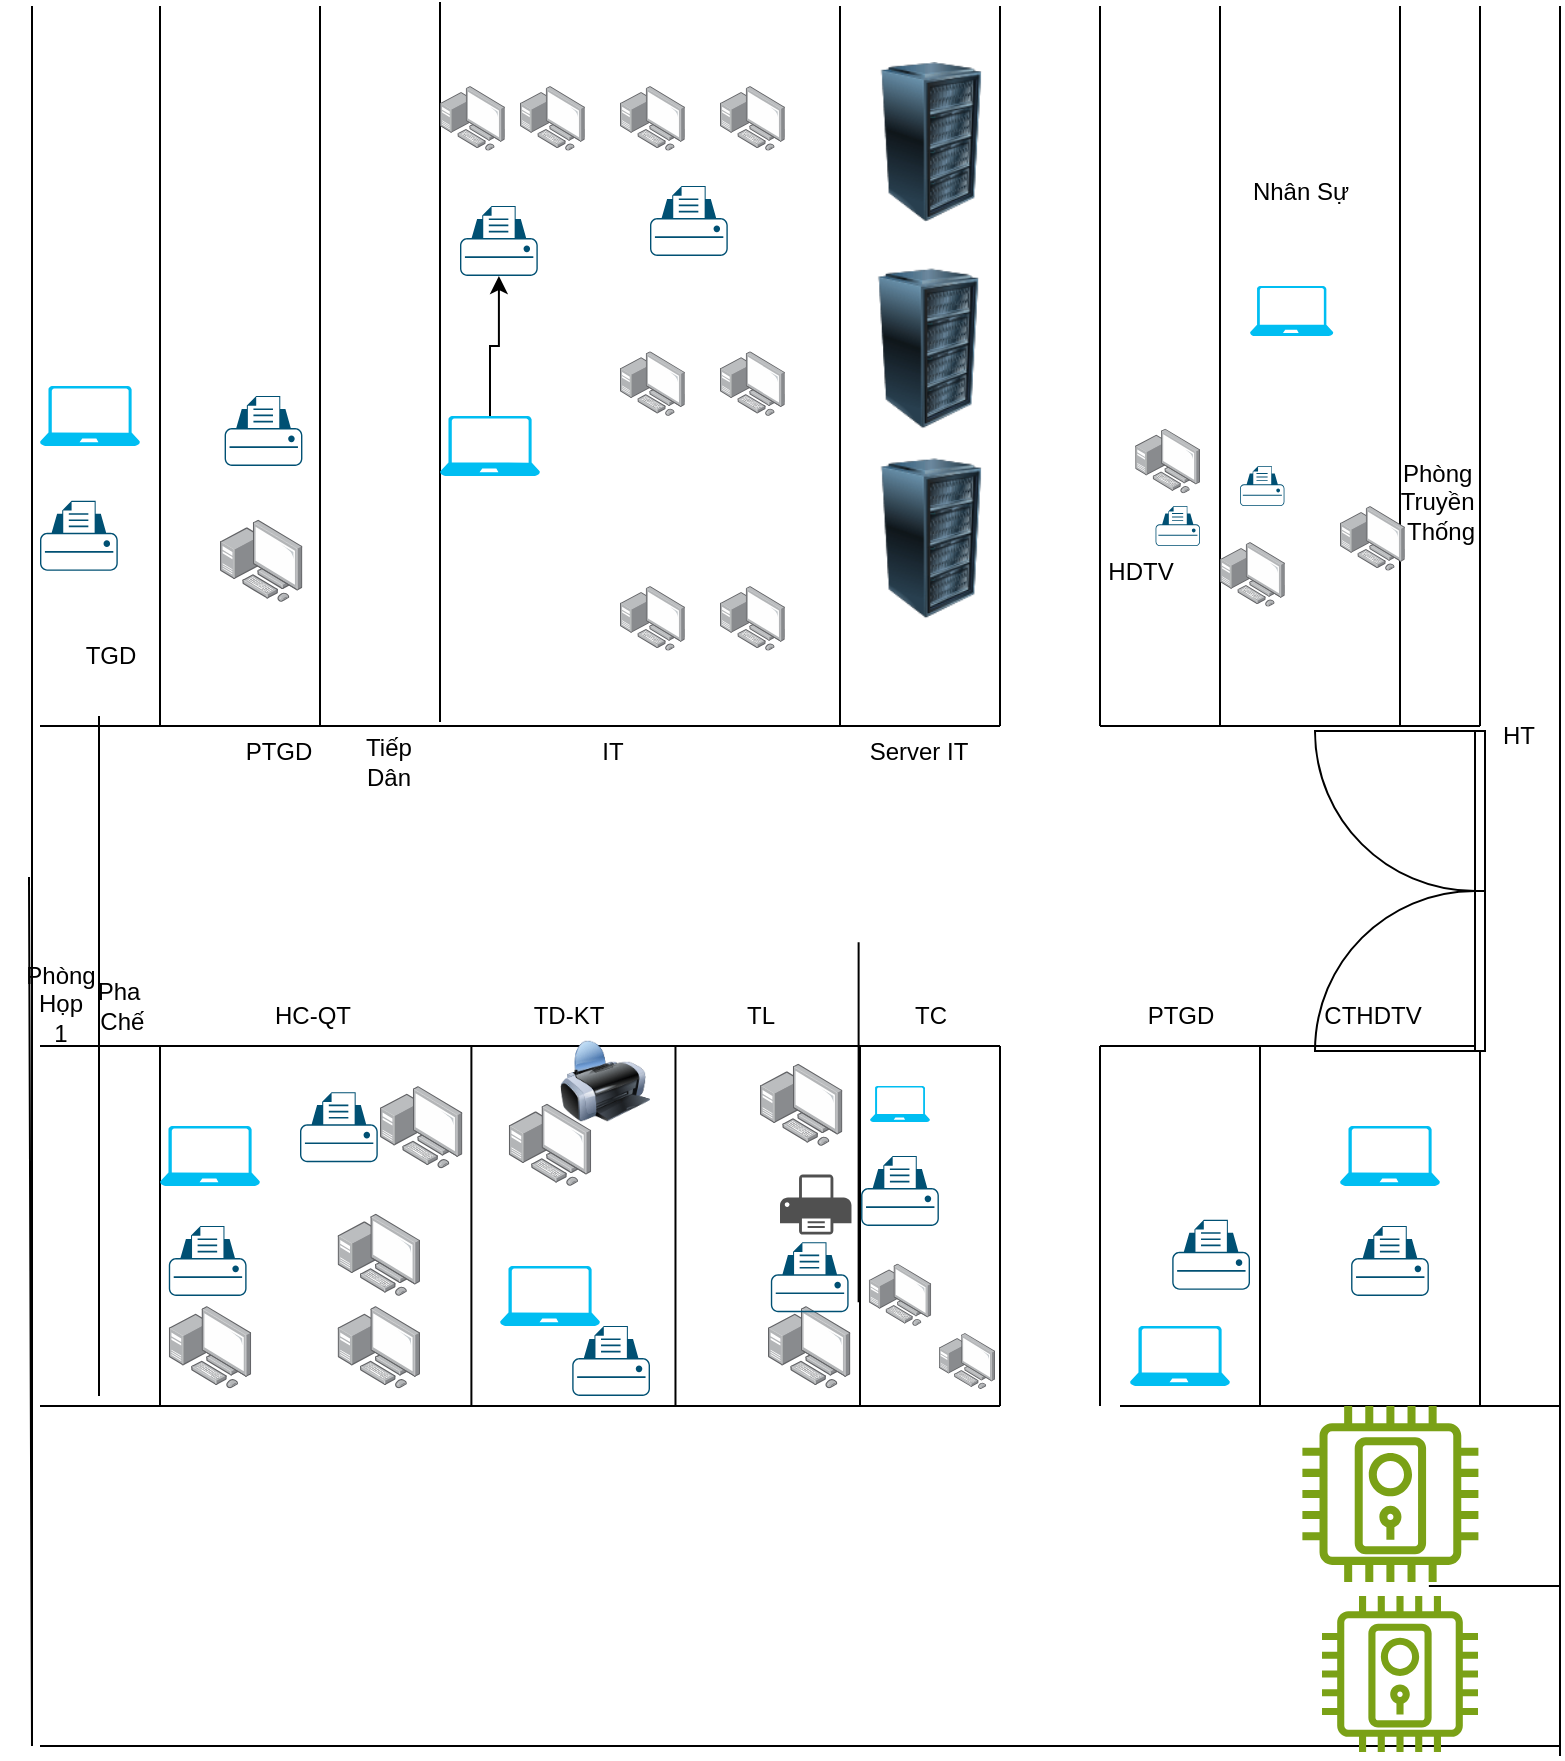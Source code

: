 <mxfile version="22.1.11" type="github">
  <diagram name="Page-1" id="xgVY4OVRC5Y2KXeyJmMS">
    <mxGraphModel dx="794" dy="1818" grid="1" gridSize="10" guides="1" tooltips="1" connect="1" arrows="1" fold="1" page="1" pageScale="1" pageWidth="850" pageHeight="1100" math="0" shadow="0">
      <root>
        <mxCell id="0" />
        <mxCell id="1" parent="0" />
        <mxCell id="HHhUiTr5qR7hJuiNgqs5-1" value="" style="endArrow=none;html=1;rounded=0;" edge="1" parent="1">
          <mxGeometry width="50" height="50" relative="1" as="geometry">
            <mxPoint x="40" y="360" as="sourcePoint" />
            <mxPoint x="520" y="360" as="targetPoint" />
          </mxGeometry>
        </mxCell>
        <mxCell id="HHhUiTr5qR7hJuiNgqs5-2" value="" style="endArrow=none;html=1;rounded=0;" edge="1" parent="1">
          <mxGeometry width="50" height="50" relative="1" as="geometry">
            <mxPoint x="570" y="360" as="sourcePoint" />
            <mxPoint x="760" y="360" as="targetPoint" />
          </mxGeometry>
        </mxCell>
        <mxCell id="HHhUiTr5qR7hJuiNgqs5-3" value="" style="endArrow=none;html=1;rounded=0;" edge="1" parent="1">
          <mxGeometry width="50" height="50" relative="1" as="geometry">
            <mxPoint x="520" y="360" as="sourcePoint" />
            <mxPoint x="520" as="targetPoint" />
          </mxGeometry>
        </mxCell>
        <mxCell id="HHhUiTr5qR7hJuiNgqs5-4" value="" style="endArrow=none;html=1;rounded=0;" edge="1" parent="1">
          <mxGeometry width="50" height="50" relative="1" as="geometry">
            <mxPoint x="570" y="360" as="sourcePoint" />
            <mxPoint x="570" as="targetPoint" />
          </mxGeometry>
        </mxCell>
        <mxCell id="HHhUiTr5qR7hJuiNgqs5-5" value="" style="endArrow=none;html=1;rounded=0;" edge="1" parent="1">
          <mxGeometry width="50" height="50" relative="1" as="geometry">
            <mxPoint x="40" y="520" as="sourcePoint" />
            <mxPoint x="520" y="520" as="targetPoint" />
          </mxGeometry>
        </mxCell>
        <mxCell id="HHhUiTr5qR7hJuiNgqs5-6" value="" style="endArrow=none;html=1;rounded=0;" edge="1" parent="1">
          <mxGeometry width="50" height="50" relative="1" as="geometry">
            <mxPoint x="570" y="520" as="sourcePoint" />
            <mxPoint x="760" y="520" as="targetPoint" />
          </mxGeometry>
        </mxCell>
        <mxCell id="HHhUiTr5qR7hJuiNgqs5-8" value="" style="endArrow=none;html=1;rounded=0;" edge="1" parent="1">
          <mxGeometry width="50" height="50" relative="1" as="geometry">
            <mxPoint x="440" y="360" as="sourcePoint" />
            <mxPoint x="440" as="targetPoint" />
          </mxGeometry>
        </mxCell>
        <mxCell id="HHhUiTr5qR7hJuiNgqs5-9" value="" style="endArrow=none;html=1;rounded=0;" edge="1" parent="1">
          <mxGeometry width="50" height="50" relative="1" as="geometry">
            <mxPoint x="240" y="358" as="sourcePoint" />
            <mxPoint x="240" y="-2" as="targetPoint" />
          </mxGeometry>
        </mxCell>
        <mxCell id="HHhUiTr5qR7hJuiNgqs5-10" value="" style="endArrow=none;html=1;rounded=0;" edge="1" parent="1">
          <mxGeometry width="50" height="50" relative="1" as="geometry">
            <mxPoint x="180" y="360" as="sourcePoint" />
            <mxPoint x="180" as="targetPoint" />
          </mxGeometry>
        </mxCell>
        <mxCell id="HHhUiTr5qR7hJuiNgqs5-11" value="" style="endArrow=none;html=1;rounded=0;" edge="1" parent="1">
          <mxGeometry width="50" height="50" relative="1" as="geometry">
            <mxPoint x="100" y="360" as="sourcePoint" />
            <mxPoint x="100" as="targetPoint" />
          </mxGeometry>
        </mxCell>
        <mxCell id="HHhUiTr5qR7hJuiNgqs5-12" value="" style="endArrow=none;html=1;rounded=0;" edge="1" parent="1">
          <mxGeometry width="50" height="50" relative="1" as="geometry">
            <mxPoint x="69.5" y="425" as="sourcePoint" />
            <mxPoint x="69.5" y="355" as="targetPoint" />
            <Array as="points">
              <mxPoint x="69.5" y="695" />
            </Array>
          </mxGeometry>
        </mxCell>
        <mxCell id="HHhUiTr5qR7hJuiNgqs5-13" value="" style="endArrow=none;html=1;rounded=0;" edge="1" parent="1">
          <mxGeometry width="50" height="50" relative="1" as="geometry">
            <mxPoint x="100" y="590" as="sourcePoint" />
            <mxPoint x="100" y="520" as="targetPoint" />
            <Array as="points">
              <mxPoint x="100" y="700" />
            </Array>
          </mxGeometry>
        </mxCell>
        <mxCell id="HHhUiTr5qR7hJuiNgqs5-15" value="" style="endArrow=none;html=1;rounded=0;" edge="1" parent="1">
          <mxGeometry width="50" height="50" relative="1" as="geometry">
            <mxPoint x="255.7" y="590" as="sourcePoint" />
            <mxPoint x="255.7" y="520" as="targetPoint" />
            <Array as="points">
              <mxPoint x="255.7" y="700" />
            </Array>
          </mxGeometry>
        </mxCell>
        <mxCell id="HHhUiTr5qR7hJuiNgqs5-16" value="" style="endArrow=none;html=1;rounded=0;" edge="1" parent="1">
          <mxGeometry width="50" height="50" relative="1" as="geometry">
            <mxPoint x="449.31" y="538.1" as="sourcePoint" />
            <mxPoint x="449.31" y="468.1" as="targetPoint" />
            <Array as="points">
              <mxPoint x="449.31" y="648.1" />
            </Array>
          </mxGeometry>
        </mxCell>
        <mxCell id="HHhUiTr5qR7hJuiNgqs5-17" value="" style="endArrow=none;html=1;rounded=0;" edge="1" parent="1">
          <mxGeometry width="50" height="50" relative="1" as="geometry">
            <mxPoint x="520" y="590" as="sourcePoint" />
            <mxPoint x="520" y="520" as="targetPoint" />
            <Array as="points">
              <mxPoint x="520" y="700" />
            </Array>
          </mxGeometry>
        </mxCell>
        <mxCell id="HHhUiTr5qR7hJuiNgqs5-18" value="" style="endArrow=none;html=1;rounded=0;" edge="1" parent="1">
          <mxGeometry width="50" height="50" relative="1" as="geometry">
            <mxPoint x="450" y="590" as="sourcePoint" />
            <mxPoint x="450" y="520" as="targetPoint" />
            <Array as="points">
              <mxPoint x="450" y="700" />
            </Array>
          </mxGeometry>
        </mxCell>
        <mxCell id="HHhUiTr5qR7hJuiNgqs5-19" value="" style="endArrow=none;html=1;rounded=0;" edge="1" parent="1">
          <mxGeometry width="50" height="50" relative="1" as="geometry">
            <mxPoint x="570" y="590" as="sourcePoint" />
            <mxPoint x="570" y="520" as="targetPoint" />
            <Array as="points">
              <mxPoint x="570" y="700" />
            </Array>
          </mxGeometry>
        </mxCell>
        <mxCell id="HHhUiTr5qR7hJuiNgqs5-20" value="" style="endArrow=none;html=1;rounded=0;" edge="1" parent="1">
          <mxGeometry width="50" height="50" relative="1" as="geometry">
            <mxPoint x="650" y="590" as="sourcePoint" />
            <mxPoint x="650" y="520" as="targetPoint" />
            <Array as="points">
              <mxPoint x="650" y="700" />
            </Array>
          </mxGeometry>
        </mxCell>
        <mxCell id="HHhUiTr5qR7hJuiNgqs5-22" value="" style="endArrow=none;html=1;rounded=0;" edge="1" parent="1">
          <mxGeometry width="50" height="50" relative="1" as="geometry">
            <mxPoint x="630" y="360" as="sourcePoint" />
            <mxPoint x="630" as="targetPoint" />
          </mxGeometry>
        </mxCell>
        <mxCell id="HHhUiTr5qR7hJuiNgqs5-23" value="" style="endArrow=none;html=1;rounded=0;" edge="1" parent="1">
          <mxGeometry width="50" height="50" relative="1" as="geometry">
            <mxPoint x="40" y="700" as="sourcePoint" />
            <mxPoint x="520" y="700" as="targetPoint" />
          </mxGeometry>
        </mxCell>
        <mxCell id="HHhUiTr5qR7hJuiNgqs5-24" value="" style="endArrow=none;html=1;rounded=0;" edge="1" parent="1">
          <mxGeometry width="50" height="50" relative="1" as="geometry">
            <mxPoint x="580" y="700" as="sourcePoint" />
            <mxPoint x="800" y="700" as="targetPoint" />
          </mxGeometry>
        </mxCell>
        <mxCell id="HHhUiTr5qR7hJuiNgqs5-26" value="" style="endArrow=none;html=1;rounded=0;" edge="1" parent="1">
          <mxGeometry width="50" height="50" relative="1" as="geometry">
            <mxPoint x="720" y="360" as="sourcePoint" />
            <mxPoint x="720" as="targetPoint" />
          </mxGeometry>
        </mxCell>
        <mxCell id="HHhUiTr5qR7hJuiNgqs5-27" value="" style="endArrow=none;html=1;rounded=0;" edge="1" parent="1">
          <mxGeometry width="50" height="50" relative="1" as="geometry">
            <mxPoint x="760" y="360" as="sourcePoint" />
            <mxPoint x="760" as="targetPoint" />
          </mxGeometry>
        </mxCell>
        <mxCell id="HHhUiTr5qR7hJuiNgqs5-29" value="" style="endArrow=none;html=1;rounded=0;" edge="1" parent="1">
          <mxGeometry width="50" height="50" relative="1" as="geometry">
            <mxPoint x="800" y="700" as="sourcePoint" />
            <mxPoint x="800" as="targetPoint" />
          </mxGeometry>
        </mxCell>
        <mxCell id="HHhUiTr5qR7hJuiNgqs5-30" value="" style="endArrow=none;html=1;rounded=0;" edge="1" parent="1">
          <mxGeometry width="50" height="50" relative="1" as="geometry">
            <mxPoint x="760" y="590" as="sourcePoint" />
            <mxPoint x="760" y="520" as="targetPoint" />
            <Array as="points">
              <mxPoint x="760" y="700" />
            </Array>
          </mxGeometry>
        </mxCell>
        <mxCell id="HHhUiTr5qR7hJuiNgqs5-31" value="" style="verticalLabelPosition=bottom;html=1;verticalAlign=top;align=center;shape=mxgraph.floorplan.doorUneven;dx=0.5;rotation=90;" vertex="1" parent="1">
          <mxGeometry x="640" y="400" width="160" height="85" as="geometry" />
        </mxCell>
        <mxCell id="HHhUiTr5qR7hJuiNgqs5-32" value="HT" style="text;html=1;align=center;verticalAlign=middle;resizable=0;points=[];autosize=1;strokeColor=none;fillColor=none;" vertex="1" parent="1">
          <mxGeometry x="759" y="350" width="40" height="30" as="geometry" />
        </mxCell>
        <mxCell id="HHhUiTr5qR7hJuiNgqs5-33" value="&lt;div&gt;Phòng&amp;nbsp;&lt;/div&gt;&lt;div&gt;Truyền&amp;nbsp;&lt;/div&gt;&lt;div&gt;Thống&lt;br&gt;&lt;/div&gt;&lt;div&gt;&lt;br&gt;&lt;/div&gt;" style="text;html=1;align=center;verticalAlign=middle;resizable=0;points=[];autosize=1;strokeColor=none;fillColor=none;" vertex="1" parent="1">
          <mxGeometry x="710" y="220" width="60" height="70" as="geometry" />
        </mxCell>
        <mxCell id="HHhUiTr5qR7hJuiNgqs5-39" value="" style="verticalLabelPosition=bottom;html=1;verticalAlign=top;align=center;strokeColor=none;fillColor=#00BEF2;shape=mxgraph.azure.laptop;pointerEvents=1;" vertex="1" parent="1">
          <mxGeometry x="645" y="140" width="41.67" height="25" as="geometry" />
        </mxCell>
        <mxCell id="HHhUiTr5qR7hJuiNgqs5-40" value="" style="points=[[0.22,0.185,0],[0.5,0,0],[0.78,0.185,0],[0.975,0.49,0],[1,0.73,0],[0.975,0.97,0],[0.5,1,0],[0.025,0.97,0],[0,0.73,0],[0.025,0.49,0]];verticalLabelPosition=bottom;sketch=0;html=1;verticalAlign=top;aspect=fixed;align=center;pointerEvents=1;shape=mxgraph.cisco19.printer;fillColor=#005073;strokeColor=none;" vertex="1" parent="1">
          <mxGeometry x="640" y="230" width="22.22" height="20" as="geometry" />
        </mxCell>
        <mxCell id="HHhUiTr5qR7hJuiNgqs5-41" value="" style="image;points=[];aspect=fixed;html=1;align=center;shadow=0;dashed=0;image=img/lib/allied_telesis/computer_and_terminals/Personal_Computer_with_Server.svg;" vertex="1" parent="1">
          <mxGeometry x="587.6" y="211.3" width="32.4" height="32.4" as="geometry" />
        </mxCell>
        <mxCell id="HHhUiTr5qR7hJuiNgqs5-42" value="HDTV" style="text;html=1;align=center;verticalAlign=middle;resizable=0;points=[];autosize=1;strokeColor=none;fillColor=none;" vertex="1" parent="1">
          <mxGeometry x="560" y="268" width="60" height="30" as="geometry" />
        </mxCell>
        <mxCell id="HHhUiTr5qR7hJuiNgqs5-43" value="Nhân Sự" style="text;html=1;align=center;verticalAlign=middle;resizable=0;points=[];autosize=1;strokeColor=none;fillColor=none;" vertex="1" parent="1">
          <mxGeometry x="635" y="78" width="70" height="30" as="geometry" />
        </mxCell>
        <mxCell id="HHhUiTr5qR7hJuiNgqs5-44" value="Server IT" style="text;html=1;align=center;verticalAlign=middle;resizable=0;points=[];autosize=1;strokeColor=none;fillColor=none;" vertex="1" parent="1">
          <mxGeometry x="444.31" y="358" width="70" height="30" as="geometry" />
        </mxCell>
        <mxCell id="HHhUiTr5qR7hJuiNgqs5-45" value="IT" style="text;html=1;align=center;verticalAlign=middle;resizable=0;points=[];autosize=1;strokeColor=none;fillColor=none;" vertex="1" parent="1">
          <mxGeometry x="310.56" y="358" width="30" height="30" as="geometry" />
        </mxCell>
        <mxCell id="HHhUiTr5qR7hJuiNgqs5-46" value="" style="image;points=[];aspect=fixed;html=1;align=center;shadow=0;dashed=0;image=img/lib/allied_telesis/computer_and_terminals/Personal_Computer_with_Server.svg;" vertex="1" parent="1">
          <mxGeometry x="330" y="290" width="32.4" height="32.4" as="geometry" />
        </mxCell>
        <mxCell id="HHhUiTr5qR7hJuiNgqs5-47" value="" style="image;points=[];aspect=fixed;html=1;align=center;shadow=0;dashed=0;image=img/lib/allied_telesis/computer_and_terminals/Personal_Computer_with_Server.svg;" vertex="1" parent="1">
          <mxGeometry x="380" y="290" width="32.4" height="32.4" as="geometry" />
        </mxCell>
        <mxCell id="HHhUiTr5qR7hJuiNgqs5-48" value="" style="image;points=[];aspect=fixed;html=1;align=center;shadow=0;dashed=0;image=img/lib/allied_telesis/computer_and_terminals/Personal_Computer_with_Server.svg;" vertex="1" parent="1">
          <mxGeometry x="380" y="172.6" width="32.4" height="32.4" as="geometry" />
        </mxCell>
        <mxCell id="HHhUiTr5qR7hJuiNgqs5-49" value="" style="image;points=[];aspect=fixed;html=1;align=center;shadow=0;dashed=0;image=img/lib/allied_telesis/computer_and_terminals/Personal_Computer_with_Server.svg;" vertex="1" parent="1">
          <mxGeometry x="380" y="40" width="32.4" height="32.4" as="geometry" />
        </mxCell>
        <mxCell id="HHhUiTr5qR7hJuiNgqs5-50" value="" style="image;points=[];aspect=fixed;html=1;align=center;shadow=0;dashed=0;image=img/lib/allied_telesis/computer_and_terminals/Personal_Computer_with_Server.svg;" vertex="1" parent="1">
          <mxGeometry x="330" y="172.6" width="32.4" height="32.4" as="geometry" />
        </mxCell>
        <mxCell id="HHhUiTr5qR7hJuiNgqs5-51" value="" style="image;points=[];aspect=fixed;html=1;align=center;shadow=0;dashed=0;image=img/lib/allied_telesis/computer_and_terminals/Personal_Computer_with_Server.svg;" vertex="1" parent="1">
          <mxGeometry x="330" y="40" width="32.4" height="32.4" as="geometry" />
        </mxCell>
        <mxCell id="HHhUiTr5qR7hJuiNgqs5-52" value="" style="image;points=[];aspect=fixed;html=1;align=center;shadow=0;dashed=0;image=img/lib/allied_telesis/computer_and_terminals/Personal_Computer_with_Server.svg;" vertex="1" parent="1">
          <mxGeometry x="280" y="40.0" width="32.4" height="32.4" as="geometry" />
        </mxCell>
        <mxCell id="HHhUiTr5qR7hJuiNgqs5-53" value="" style="image;points=[];aspect=fixed;html=1;align=center;shadow=0;dashed=0;image=img/lib/allied_telesis/computer_and_terminals/Personal_Computer_with_Server.svg;" vertex="1" parent="1">
          <mxGeometry x="240" y="40" width="32.4" height="32.4" as="geometry" />
        </mxCell>
        <mxCell id="HHhUiTr5qR7hJuiNgqs5-60" value="" style="edgeStyle=orthogonalEdgeStyle;rounded=0;orthogonalLoop=1;jettySize=auto;html=1;" edge="1" parent="1" source="HHhUiTr5qR7hJuiNgqs5-54" target="HHhUiTr5qR7hJuiNgqs5-55">
          <mxGeometry relative="1" as="geometry" />
        </mxCell>
        <mxCell id="HHhUiTr5qR7hJuiNgqs5-54" value="" style="verticalLabelPosition=bottom;html=1;verticalAlign=top;align=center;strokeColor=none;fillColor=#00BEF2;shape=mxgraph.azure.laptop;pointerEvents=1;" vertex="1" parent="1">
          <mxGeometry x="240" y="205" width="50" height="30" as="geometry" />
        </mxCell>
        <mxCell id="HHhUiTr5qR7hJuiNgqs5-55" value="" style="points=[[0.22,0.185,0],[0.5,0,0],[0.78,0.185,0],[0.975,0.49,0],[1,0.73,0],[0.975,0.97,0],[0.5,1,0],[0.025,0.97,0],[0,0.73,0],[0.025,0.49,0]];verticalLabelPosition=bottom;sketch=0;html=1;verticalAlign=top;aspect=fixed;align=center;pointerEvents=1;shape=mxgraph.cisco19.printer;fillColor=#005073;strokeColor=none;" vertex="1" parent="1">
          <mxGeometry x="250" y="100" width="38.89" height="35" as="geometry" />
        </mxCell>
        <mxCell id="HHhUiTr5qR7hJuiNgqs5-56" value="" style="points=[[0.22,0.185,0],[0.5,0,0],[0.78,0.185,0],[0.975,0.49,0],[1,0.73,0],[0.975,0.97,0],[0.5,1,0],[0.025,0.97,0],[0,0.73,0],[0.025,0.49,0]];verticalLabelPosition=bottom;sketch=0;html=1;verticalAlign=top;aspect=fixed;align=center;pointerEvents=1;shape=mxgraph.cisco19.printer;fillColor=#005073;strokeColor=none;" vertex="1" parent="1">
          <mxGeometry x="345" y="90" width="38.89" height="35" as="geometry" />
        </mxCell>
        <mxCell id="HHhUiTr5qR7hJuiNgqs5-57" value="" style="image;points=[];aspect=fixed;html=1;align=center;shadow=0;dashed=0;image=img/lib/allied_telesis/computer_and_terminals/Personal_Computer_with_Server.svg;" vertex="1" parent="1">
          <mxGeometry x="690" y="250" width="32.4" height="32.4" as="geometry" />
        </mxCell>
        <mxCell id="HHhUiTr5qR7hJuiNgqs5-58" value="" style="image;points=[];aspect=fixed;html=1;align=center;shadow=0;dashed=0;image=img/lib/allied_telesis/computer_and_terminals/Personal_Computer_with_Server.svg;" vertex="1" parent="1">
          <mxGeometry x="630" y="268" width="32.4" height="32.4" as="geometry" />
        </mxCell>
        <mxCell id="HHhUiTr5qR7hJuiNgqs5-59" value="&lt;div&gt;Tiếp&lt;/div&gt;&lt;div&gt;Dân&lt;br&gt;&lt;/div&gt;" style="text;html=1;align=center;verticalAlign=middle;resizable=0;points=[];autosize=1;strokeColor=none;fillColor=none;" vertex="1" parent="1">
          <mxGeometry x="188.8" y="358" width="50" height="40" as="geometry" />
        </mxCell>
        <mxCell id="HHhUiTr5qR7hJuiNgqs5-62" value="" style="image;points=[];aspect=fixed;html=1;align=center;shadow=0;dashed=0;image=img/lib/allied_telesis/computer_and_terminals/Personal_Computer_with_Server.svg;" vertex="1" parent="1">
          <mxGeometry x="130" y="256.8" width="41.2" height="41.2" as="geometry" />
        </mxCell>
        <mxCell id="HHhUiTr5qR7hJuiNgqs5-63" value="" style="points=[[0.22,0.185,0],[0.5,0,0],[0.78,0.185,0],[0.975,0.49,0],[1,0.73,0],[0.975,0.97,0],[0.5,1,0],[0.025,0.97,0],[0,0.73,0],[0.025,0.49,0]];verticalLabelPosition=bottom;sketch=0;html=1;verticalAlign=top;aspect=fixed;align=center;pointerEvents=1;shape=mxgraph.cisco19.printer;fillColor=#005073;strokeColor=none;" vertex="1" parent="1">
          <mxGeometry x="132.31" y="195" width="38.89" height="35" as="geometry" />
        </mxCell>
        <mxCell id="HHhUiTr5qR7hJuiNgqs5-64" value="PTGD" style="text;html=1;align=center;verticalAlign=middle;resizable=0;points=[];autosize=1;strokeColor=none;fillColor=none;" vertex="1" parent="1">
          <mxGeometry x="128.8" y="358" width="60" height="30" as="geometry" />
        </mxCell>
        <mxCell id="HHhUiTr5qR7hJuiNgqs5-65" value="TGD" style="text;html=1;align=center;verticalAlign=middle;resizable=0;points=[];autosize=1;strokeColor=none;fillColor=none;" vertex="1" parent="1">
          <mxGeometry x="50" y="310" width="50" height="30" as="geometry" />
        </mxCell>
        <mxCell id="HHhUiTr5qR7hJuiNgqs5-66" value="" style="verticalLabelPosition=bottom;html=1;verticalAlign=top;align=center;strokeColor=none;fillColor=#00BEF2;shape=mxgraph.azure.laptop;pointerEvents=1;" vertex="1" parent="1">
          <mxGeometry x="40" y="190" width="50" height="30" as="geometry" />
        </mxCell>
        <mxCell id="HHhUiTr5qR7hJuiNgqs5-67" value="" style="points=[[0.22,0.185,0],[0.5,0,0],[0.78,0.185,0],[0.975,0.49,0],[1,0.73,0],[0.975,0.97,0],[0.5,1,0],[0.025,0.97,0],[0,0.73,0],[0.025,0.49,0]];verticalLabelPosition=bottom;sketch=0;html=1;verticalAlign=top;aspect=fixed;align=center;pointerEvents=1;shape=mxgraph.cisco19.printer;fillColor=#005073;strokeColor=none;" vertex="1" parent="1">
          <mxGeometry x="40" y="247.4" width="38.89" height="35" as="geometry" />
        </mxCell>
        <mxCell id="HHhUiTr5qR7hJuiNgqs5-68" value="&lt;div&gt;Pha&lt;/div&gt;&lt;div&gt;&amp;nbsp;Chế&lt;br&gt;&lt;/div&gt;" style="text;html=1;align=center;verticalAlign=middle;resizable=0;points=[];autosize=1;strokeColor=none;fillColor=none;" vertex="1" parent="1">
          <mxGeometry x="54.45" y="480" width="50" height="40" as="geometry" />
        </mxCell>
        <mxCell id="HHhUiTr5qR7hJuiNgqs5-69" value="" style="verticalLabelPosition=bottom;html=1;verticalAlign=top;align=center;strokeColor=none;fillColor=#00BEF2;shape=mxgraph.azure.laptop;pointerEvents=1;" vertex="1" parent="1">
          <mxGeometry x="100" y="560" width="50" height="30" as="geometry" />
        </mxCell>
        <mxCell id="HHhUiTr5qR7hJuiNgqs5-71" value="" style="image;points=[];aspect=fixed;html=1;align=center;shadow=0;dashed=0;image=img/lib/allied_telesis/computer_and_terminals/Personal_Computer_with_Server.svg;" vertex="1" parent="1">
          <mxGeometry x="104.4" y="650" width="41.2" height="41.2" as="geometry" />
        </mxCell>
        <mxCell id="HHhUiTr5qR7hJuiNgqs5-72" value="" style="points=[[0.22,0.185,0],[0.5,0,0],[0.78,0.185,0],[0.975,0.49,0],[1,0.73,0],[0.975,0.97,0],[0.5,1,0],[0.025,0.97,0],[0,0.73,0],[0.025,0.49,0]];verticalLabelPosition=bottom;sketch=0;html=1;verticalAlign=top;aspect=fixed;align=center;pointerEvents=1;shape=mxgraph.cisco19.printer;fillColor=#005073;strokeColor=none;" vertex="1" parent="1">
          <mxGeometry x="104.4" y="610" width="38.89" height="35" as="geometry" />
        </mxCell>
        <mxCell id="HHhUiTr5qR7hJuiNgqs5-74" value="" style="image;points=[];aspect=fixed;html=1;align=center;shadow=0;dashed=0;image=img/lib/allied_telesis/computer_and_terminals/Personal_Computer_with_Server.svg;" vertex="1" parent="1">
          <mxGeometry x="188.8" y="650" width="41.2" height="41.2" as="geometry" />
        </mxCell>
        <mxCell id="HHhUiTr5qR7hJuiNgqs5-75" value="" style="image;points=[];aspect=fixed;html=1;align=center;shadow=0;dashed=0;image=img/lib/allied_telesis/computer_and_terminals/Personal_Computer_with_Server.svg;" vertex="1" parent="1">
          <mxGeometry x="210" y="540" width="41.2" height="41.2" as="geometry" />
        </mxCell>
        <mxCell id="HHhUiTr5qR7hJuiNgqs5-76" value="" style="image;points=[];aspect=fixed;html=1;align=center;shadow=0;dashed=0;image=img/lib/allied_telesis/computer_and_terminals/Personal_Computer_with_Server.svg;" vertex="1" parent="1">
          <mxGeometry x="188.8" y="603.8" width="41.2" height="41.2" as="geometry" />
        </mxCell>
        <mxCell id="HHhUiTr5qR7hJuiNgqs5-79" value="" style="points=[[0.22,0.185,0],[0.5,0,0],[0.78,0.185,0],[0.975,0.49,0],[1,0.73,0],[0.975,0.97,0],[0.5,1,0],[0.025,0.97,0],[0,0.73,0],[0.025,0.49,0]];verticalLabelPosition=bottom;sketch=0;html=1;verticalAlign=top;aspect=fixed;align=center;pointerEvents=1;shape=mxgraph.cisco19.printer;fillColor=#005073;strokeColor=none;" vertex="1" parent="1">
          <mxGeometry x="170" y="543.1" width="38.89" height="35" as="geometry" />
        </mxCell>
        <mxCell id="HHhUiTr5qR7hJuiNgqs5-80" value="HC-QT" style="text;html=1;align=center;verticalAlign=middle;resizable=0;points=[];autosize=1;strokeColor=none;fillColor=none;" vertex="1" parent="1">
          <mxGeometry x="145.6" y="490" width="60" height="30" as="geometry" />
        </mxCell>
        <mxCell id="HHhUiTr5qR7hJuiNgqs5-81" value="TD-KT" style="text;html=1;align=center;verticalAlign=middle;resizable=0;points=[];autosize=1;strokeColor=none;fillColor=none;" vertex="1" parent="1">
          <mxGeometry x="274.4" y="490" width="60" height="30" as="geometry" />
        </mxCell>
        <mxCell id="HHhUiTr5qR7hJuiNgqs5-82" value="" style="verticalLabelPosition=bottom;html=1;verticalAlign=top;align=center;strokeColor=none;fillColor=#00BEF2;shape=mxgraph.azure.laptop;pointerEvents=1;" vertex="1" parent="1">
          <mxGeometry x="270" y="630" width="50" height="30" as="geometry" />
        </mxCell>
        <mxCell id="HHhUiTr5qR7hJuiNgqs5-84" value="" style="points=[[0.22,0.185,0],[0.5,0,0],[0.78,0.185,0],[0.975,0.49,0],[1,0.73,0],[0.975,0.97,0],[0.5,1,0],[0.025,0.97,0],[0,0.73,0],[0.025,0.49,0]];verticalLabelPosition=bottom;sketch=0;html=1;verticalAlign=top;aspect=fixed;align=center;pointerEvents=1;shape=mxgraph.cisco19.printer;fillColor=#005073;strokeColor=none;" vertex="1" parent="1">
          <mxGeometry x="306.11" y="660" width="38.89" height="35" as="geometry" />
        </mxCell>
        <mxCell id="HHhUiTr5qR7hJuiNgqs5-85" value="" style="image;points=[];aspect=fixed;html=1;align=center;shadow=0;dashed=0;image=img/lib/allied_telesis/computer_and_terminals/Personal_Computer_with_Server.svg;" vertex="1" parent="1">
          <mxGeometry x="274.4" y="548.8" width="41.2" height="41.2" as="geometry" />
        </mxCell>
        <mxCell id="HHhUiTr5qR7hJuiNgqs5-86" value="" style="image;html=1;image=img/lib/clip_art/computers/Printer_128x128.png" vertex="1" parent="1">
          <mxGeometry x="300" y="515" width="45" height="45" as="geometry" />
        </mxCell>
        <mxCell id="HHhUiTr5qR7hJuiNgqs5-87" value="TL" style="text;html=1;align=center;verticalAlign=middle;resizable=0;points=[];autosize=1;strokeColor=none;fillColor=none;" vertex="1" parent="1">
          <mxGeometry x="380" y="490" width="40" height="30" as="geometry" />
        </mxCell>
        <mxCell id="HHhUiTr5qR7hJuiNgqs5-88" value="" style="image;points=[];aspect=fixed;html=1;align=center;shadow=0;dashed=0;image=img/lib/allied_telesis/computer_and_terminals/Personal_Computer_with_Server.svg;" vertex="1" parent="1">
          <mxGeometry x="400" y="528.8" width="41.2" height="41.2" as="geometry" />
        </mxCell>
        <mxCell id="HHhUiTr5qR7hJuiNgqs5-89" value="" style="image;points=[];aspect=fixed;html=1;align=center;shadow=0;dashed=0;image=img/lib/allied_telesis/computer_and_terminals/Personal_Computer_with_Server.svg;" vertex="1" parent="1">
          <mxGeometry x="404" y="650" width="41.2" height="41.2" as="geometry" />
        </mxCell>
        <mxCell id="HHhUiTr5qR7hJuiNgqs5-90" value="" style="sketch=0;pointerEvents=1;shadow=0;dashed=0;html=1;strokeColor=none;fillColor=#505050;labelPosition=center;verticalLabelPosition=bottom;verticalAlign=top;outlineConnect=0;align=center;shape=mxgraph.office.devices.printer;" vertex="1" parent="1">
          <mxGeometry x="410" y="584.3" width="35.74" height="30" as="geometry" />
        </mxCell>
        <mxCell id="HHhUiTr5qR7hJuiNgqs5-91" value="" style="points=[[0.22,0.185,0],[0.5,0,0],[0.78,0.185,0],[0.975,0.49,0],[1,0.73,0],[0.975,0.97,0],[0.5,1,0],[0.025,0.97,0],[0,0.73,0],[0.025,0.49,0]];verticalLabelPosition=bottom;sketch=0;html=1;verticalAlign=top;aspect=fixed;align=center;pointerEvents=1;shape=mxgraph.cisco19.printer;fillColor=#005073;strokeColor=none;" vertex="1" parent="1">
          <mxGeometry x="405.42" y="618.1" width="38.89" height="35" as="geometry" />
        </mxCell>
        <mxCell id="HHhUiTr5qR7hJuiNgqs5-92" value="TC" style="text;html=1;align=center;verticalAlign=middle;resizable=0;points=[];autosize=1;strokeColor=none;fillColor=none;" vertex="1" parent="1">
          <mxGeometry x="465" y="490" width="40" height="30" as="geometry" />
        </mxCell>
        <mxCell id="HHhUiTr5qR7hJuiNgqs5-93" value="" style="verticalLabelPosition=bottom;html=1;verticalAlign=top;align=center;strokeColor=none;fillColor=#00BEF2;shape=mxgraph.azure.laptop;pointerEvents=1;" vertex="1" parent="1">
          <mxGeometry x="455" y="540" width="30" height="18" as="geometry" />
        </mxCell>
        <mxCell id="HHhUiTr5qR7hJuiNgqs5-95" value="" style="endArrow=none;html=1;rounded=0;" edge="1" parent="1">
          <mxGeometry width="50" height="50" relative="1" as="geometry">
            <mxPoint x="357.74" y="590" as="sourcePoint" />
            <mxPoint x="357.74" y="520" as="targetPoint" />
            <Array as="points">
              <mxPoint x="357.74" y="700" />
            </Array>
          </mxGeometry>
        </mxCell>
        <mxCell id="HHhUiTr5qR7hJuiNgqs5-96" value="" style="points=[[0.22,0.185,0],[0.5,0,0],[0.78,0.185,0],[0.975,0.49,0],[1,0.73,0],[0.975,0.97,0],[0.5,1,0],[0.025,0.97,0],[0,0.73,0],[0.025,0.49,0]];verticalLabelPosition=bottom;sketch=0;html=1;verticalAlign=top;aspect=fixed;align=center;pointerEvents=1;shape=mxgraph.cisco19.printer;fillColor=#005073;strokeColor=none;" vertex="1" parent="1">
          <mxGeometry x="450.55" y="575" width="38.89" height="35" as="geometry" />
        </mxCell>
        <mxCell id="HHhUiTr5qR7hJuiNgqs5-97" value="" style="image;points=[];aspect=fixed;html=1;align=center;shadow=0;dashed=0;image=img/lib/allied_telesis/computer_and_terminals/Personal_Computer_with_Server.svg;" vertex="1" parent="1">
          <mxGeometry x="454.4" y="628.8" width="31.2" height="31.2" as="geometry" />
        </mxCell>
        <mxCell id="HHhUiTr5qR7hJuiNgqs5-98" value="" style="image;points=[];aspect=fixed;html=1;align=center;shadow=0;dashed=0;image=img/lib/allied_telesis/computer_and_terminals/Personal_Computer_with_Server.svg;" vertex="1" parent="1">
          <mxGeometry x="489.44" y="663.45" width="28.1" height="28.1" as="geometry" />
        </mxCell>
        <mxCell id="HHhUiTr5qR7hJuiNgqs5-99" value="PTGD " style="text;html=1;align=center;verticalAlign=middle;resizable=0;points=[];autosize=1;strokeColor=none;fillColor=none;" vertex="1" parent="1">
          <mxGeometry x="580" y="490.0" width="60" height="30" as="geometry" />
        </mxCell>
        <mxCell id="HHhUiTr5qR7hJuiNgqs5-100" value="" style="verticalLabelPosition=bottom;html=1;verticalAlign=top;align=center;strokeColor=none;fillColor=#00BEF2;shape=mxgraph.azure.laptop;pointerEvents=1;" vertex="1" parent="1">
          <mxGeometry x="690" y="560" width="50" height="30" as="geometry" />
        </mxCell>
        <mxCell id="HHhUiTr5qR7hJuiNgqs5-102" value="" style="points=[[0.22,0.185,0],[0.5,0,0],[0.78,0.185,0],[0.975,0.49,0],[1,0.73,0],[0.975,0.97,0],[0.5,1,0],[0.025,0.97,0],[0,0.73,0],[0.025,0.49,0]];verticalLabelPosition=bottom;sketch=0;html=1;verticalAlign=top;aspect=fixed;align=center;pointerEvents=1;shape=mxgraph.cisco19.printer;fillColor=#005073;strokeColor=none;" vertex="1" parent="1">
          <mxGeometry x="606.11" y="606.9" width="38.89" height="35" as="geometry" />
        </mxCell>
        <mxCell id="HHhUiTr5qR7hJuiNgqs5-104" value="&lt;div&gt;Phòng&lt;/div&gt;&lt;div&gt;Họp&lt;/div&gt;&lt;div&gt;1&lt;br&gt;&lt;/div&gt;" style="text;html=1;align=center;verticalAlign=middle;resizable=0;points=[];autosize=1;strokeColor=none;fillColor=none;" vertex="1" parent="1">
          <mxGeometry x="20" y="468.8" width="60" height="60" as="geometry" />
        </mxCell>
        <mxCell id="HHhUiTr5qR7hJuiNgqs5-105" value="CTHDTV" style="text;html=1;align=center;verticalAlign=middle;resizable=0;points=[];autosize=1;strokeColor=none;fillColor=none;" vertex="1" parent="1">
          <mxGeometry x="671.2" y="490" width="70" height="30" as="geometry" />
        </mxCell>
        <mxCell id="HHhUiTr5qR7hJuiNgqs5-106" value="" style="verticalLabelPosition=bottom;html=1;verticalAlign=top;align=center;strokeColor=none;fillColor=#00BEF2;shape=mxgraph.azure.laptop;pointerEvents=1;" vertex="1" parent="1">
          <mxGeometry x="585" y="660" width="50" height="30" as="geometry" />
        </mxCell>
        <mxCell id="HHhUiTr5qR7hJuiNgqs5-107" value="" style="points=[[0.22,0.185,0],[0.5,0,0],[0.78,0.185,0],[0.975,0.49,0],[1,0.73,0],[0.975,0.97,0],[0.5,1,0],[0.025,0.97,0],[0,0.73,0],[0.025,0.49,0]];verticalLabelPosition=bottom;sketch=0;html=1;verticalAlign=top;aspect=fixed;align=center;pointerEvents=1;shape=mxgraph.cisco19.printer;fillColor=#005073;strokeColor=none;" vertex="1" parent="1">
          <mxGeometry x="695.55" y="610" width="38.89" height="35" as="geometry" />
        </mxCell>
        <mxCell id="HHhUiTr5qR7hJuiNgqs5-108" value="" style="points=[[0.22,0.185,0],[0.5,0,0],[0.78,0.185,0],[0.975,0.49,0],[1,0.73,0],[0.975,0.97,0],[0.5,1,0],[0.025,0.97,0],[0,0.73,0],[0.025,0.49,0]];verticalLabelPosition=bottom;sketch=0;html=1;verticalAlign=top;aspect=fixed;align=center;pointerEvents=1;shape=mxgraph.cisco19.printer;fillColor=#005073;strokeColor=none;" vertex="1" parent="1">
          <mxGeometry x="597.78" y="250" width="22.22" height="20" as="geometry" />
        </mxCell>
        <mxCell id="HHhUiTr5qR7hJuiNgqs5-109" value="" style="image;html=1;image=img/lib/clip_art/computers/Server_Rack_128x128.png" vertex="1" parent="1">
          <mxGeometry x="445.74" y="28" width="80" height="80" as="geometry" />
        </mxCell>
        <mxCell id="HHhUiTr5qR7hJuiNgqs5-110" value="" style="image;html=1;image=img/lib/clip_art/computers/Server_Rack_128x128.png" vertex="1" parent="1">
          <mxGeometry x="444.31" y="131.3" width="80" height="80" as="geometry" />
        </mxCell>
        <mxCell id="HHhUiTr5qR7hJuiNgqs5-111" value="" style="image;html=1;image=img/lib/clip_art/computers/Server_Rack_128x128.png" vertex="1" parent="1">
          <mxGeometry x="445.74" y="226.2" width="80" height="80" as="geometry" />
        </mxCell>
        <mxCell id="HHhUiTr5qR7hJuiNgqs5-114" value="" style="endArrow=none;html=1;rounded=0;" edge="1" parent="1">
          <mxGeometry width="50" height="50" relative="1" as="geometry">
            <mxPoint x="40" y="870" as="sourcePoint" />
            <mxPoint x="800" y="870" as="targetPoint" />
          </mxGeometry>
        </mxCell>
        <mxCell id="HHhUiTr5qR7hJuiNgqs5-115" value="" style="endArrow=none;html=1;rounded=0;" edge="1" parent="1">
          <mxGeometry width="50" height="50" relative="1" as="geometry">
            <mxPoint x="800" y="765" as="sourcePoint" />
            <mxPoint x="800" y="695" as="targetPoint" />
            <Array as="points">
              <mxPoint x="800" y="875" />
            </Array>
          </mxGeometry>
        </mxCell>
        <mxCell id="HHhUiTr5qR7hJuiNgqs5-116" value="" style="endArrow=none;html=1;rounded=0;" edge="1" parent="1">
          <mxGeometry width="50" height="50" relative="1" as="geometry">
            <mxPoint x="34.5" y="435.5" as="sourcePoint" />
            <mxPoint x="36" as="targetPoint" />
            <Array as="points">
              <mxPoint x="36" y="870" />
            </Array>
          </mxGeometry>
        </mxCell>
        <mxCell id="HHhUiTr5qR7hJuiNgqs5-117" value="" style="shape=image;html=1;verticalAlign=top;verticalLabelPosition=bottom;labelBackgroundColor=#ffffff;imageAspect=0;aspect=fixed;image=https://cdn4.iconfinder.com/data/icons/aiga-symbol-signs/1052/aiga_toiletsq_men-128.png" vertex="1" parent="1">
          <mxGeometry x="627.12" y="714.22" width="59.55" height="59.55" as="geometry" />
        </mxCell>
        <mxCell id="HHhUiTr5qR7hJuiNgqs5-118" value="" style="shape=image;html=1;verticalAlign=top;verticalLabelPosition=bottom;labelBackgroundColor=#ffffff;imageAspect=0;aspect=fixed;image=https://cdn4.iconfinder.com/data/icons/aiga-symbol-signs/491/aiga_toilet_women-128.png" vertex="1" parent="1">
          <mxGeometry x="627.55" y="795" width="68" height="68" as="geometry" />
        </mxCell>
        <mxCell id="HHhUiTr5qR7hJuiNgqs5-119" value="" style="endArrow=none;html=1;rounded=0;" edge="1" parent="1">
          <mxGeometry width="50" height="50" relative="1" as="geometry">
            <mxPoint x="734.44" y="790" as="sourcePoint" />
            <mxPoint x="800" y="790" as="targetPoint" />
          </mxGeometry>
        </mxCell>
        <mxCell id="HHhUiTr5qR7hJuiNgqs5-121" value="" style="sketch=0;outlineConnect=0;fontColor=#232F3E;gradientColor=none;fillColor=#7AA116;strokeColor=none;dashed=0;verticalLabelPosition=bottom;verticalAlign=top;align=center;html=1;fontSize=12;fontStyle=0;aspect=fixed;pointerEvents=1;shape=mxgraph.aws4.door_lock;" vertex="1" parent="1">
          <mxGeometry x="671.2" y="700" width="88" height="88" as="geometry" />
        </mxCell>
        <mxCell id="HHhUiTr5qR7hJuiNgqs5-123" value="" style="sketch=0;outlineConnect=0;fontColor=#232F3E;gradientColor=none;fillColor=#7AA116;strokeColor=none;dashed=0;verticalLabelPosition=bottom;verticalAlign=top;align=center;html=1;fontSize=12;fontStyle=0;aspect=fixed;pointerEvents=1;shape=mxgraph.aws4.door_lock;" vertex="1" parent="1">
          <mxGeometry x="681" y="795" width="78" height="78" as="geometry" />
        </mxCell>
      </root>
    </mxGraphModel>
  </diagram>
</mxfile>
